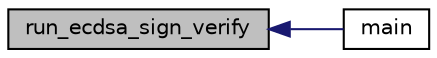 digraph "run_ecdsa_sign_verify"
{
  edge [fontname="Helvetica",fontsize="10",labelfontname="Helvetica",labelfontsize="10"];
  node [fontname="Helvetica",fontsize="10",shape=record];
  rankdir="LR";
  Node944 [label="run_ecdsa_sign_verify",height=0.2,width=0.4,color="black", fillcolor="grey75", style="filled", fontcolor="black"];
  Node944 -> Node945 [dir="back",color="midnightblue",fontsize="10",style="solid",fontname="Helvetica"];
  Node945 [label="main",height=0.2,width=0.4,color="black", fillcolor="white", style="filled",URL="$d5/d7f/tests_8c.html#a3c04138a5bfe5d72780bb7e82a18e627"];
}
